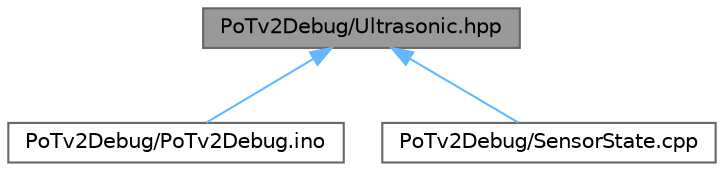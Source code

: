 digraph "PoTv2Debug/Ultrasonic.hpp"
{
 // LATEX_PDF_SIZE
  bgcolor="transparent";
  edge [fontname=Helvetica,fontsize=10,labelfontname=Helvetica,labelfontsize=10];
  node [fontname=Helvetica,fontsize=10,shape=box,height=0.2,width=0.4];
  Node1 [label="PoTv2Debug/Ultrasonic.hpp",height=0.2,width=0.4,color="gray40", fillcolor="grey60", style="filled", fontcolor="black",tooltip="Header containing Ultrasonic Rangefinder config and macros."];
  Node1 -> Node2 [dir="back",color="steelblue1",style="solid"];
  Node2 [label="PoTv2Debug/PoTv2Debug.ino",height=0.2,width=0.4,color="grey40", fillcolor="white", style="filled",URL="$_po_tv2_debug_8ino.html",tooltip=" "];
  Node1 -> Node3 [dir="back",color="steelblue1",style="solid"];
  Node3 [label="PoTv2Debug/SensorState.cpp",height=0.2,width=0.4,color="grey40", fillcolor="white", style="filled",URL="$_sensor_state_8cpp.html",tooltip="Class to hold and update sensor values and display them over serial As mentioned in CheckUpdateScreen..."];
}

